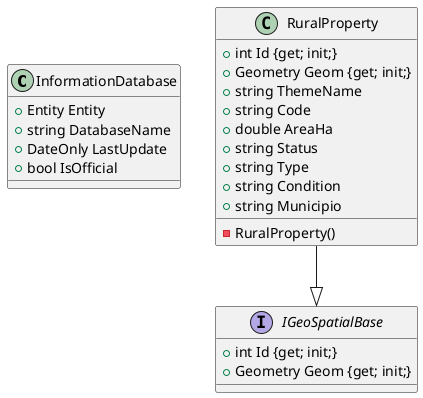 @startuml

class InformationDatabase {
    {field} +Entity Entity
    {field} +string DatabaseName
    {field} +DateOnly LastUpdate
    {field} +bool IsOfficial
}

class RuralProperty {
    {field} +int Id {get; init;}
    {field} +Geometry Geom {get; init;}
    {field} +string ThemeName
    {field} +string Code
    {field} +double AreaHa
    {field} +string Status
    {field} +string Type
    {field} +string Condition
    {field} +string Municipio
    {method} -RuralProperty()
}

interface IGeoSpatialBase {
    {field} +int Id {get; init;}
    {field} +Geometry Geom {get; init;}
}

RuralProperty --|> IGeoSpatialBase

@enduml
